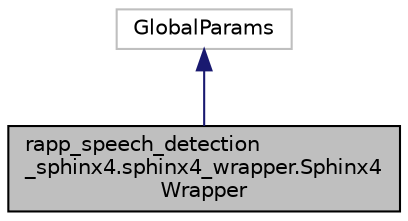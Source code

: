 digraph "rapp_speech_detection_sphinx4.sphinx4_wrapper.Sphinx4Wrapper"
{
  edge [fontname="Helvetica",fontsize="10",labelfontname="Helvetica",labelfontsize="10"];
  node [fontname="Helvetica",fontsize="10",shape=record];
  Node1 [label="rapp_speech_detection\l_sphinx4.sphinx4_wrapper.Sphinx4\lWrapper",height=0.2,width=0.4,color="black", fillcolor="grey75", style="filled" fontcolor="black"];
  Node2 -> Node1 [dir="back",color="midnightblue",fontsize="10",style="solid"];
  Node2 [label="GlobalParams",height=0.2,width=0.4,color="grey75", fillcolor="white", style="filled"];
}
